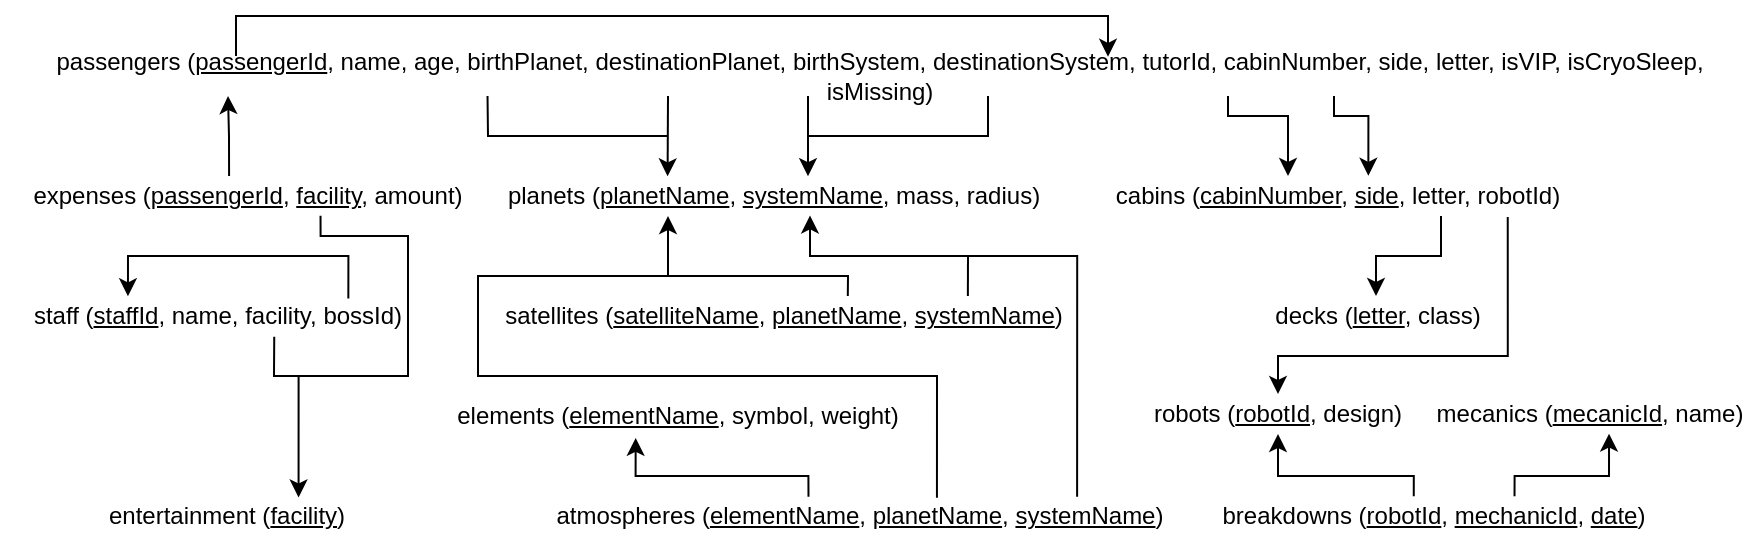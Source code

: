 <mxfile version="25.0.1">
  <diagram name="Página-1" id="LN__NtaQAvIcK_41Btqv">
    <mxGraphModel dx="1000" dy="531" grid="0" gridSize="10" guides="1" tooltips="1" connect="1" arrows="1" fold="1" page="1" pageScale="1" pageWidth="1169" pageHeight="827" math="0" shadow="0">
      <root>
        <mxCell id="0" />
        <mxCell id="1" parent="0" />
        <mxCell id="QbwkD_adUcaZPoGNNJoF-2" value="robots (&lt;u&gt;robotId&lt;/u&gt;, design)" style="text;html=1;align=center;verticalAlign=middle;whiteSpace=wrap;rounded=0;" vertex="1" parent="1">
          <mxGeometry x="720" y="389" width="130" height="20" as="geometry" />
        </mxCell>
        <mxCell id="QbwkD_adUcaZPoGNNJoF-95" style="edgeStyle=orthogonalEdgeStyle;rounded=0;orthogonalLoop=1;jettySize=auto;html=1;exitX=0.5;exitY=1;exitDx=0;exitDy=0;entryX=0.69;entryY=0.006;entryDx=0;entryDy=0;entryPerimeter=0;" edge="1" parent="1">
          <mxGeometry relative="1" as="geometry">
            <mxPoint x="550" y="240" as="sourcePoint" />
            <mxPoint x="550.2" y="280.12" as="targetPoint" />
            <Array as="points">
              <mxPoint x="550" y="280" />
            </Array>
          </mxGeometry>
        </mxCell>
        <mxCell id="QbwkD_adUcaZPoGNNJoF-5" value="passengers (&lt;u&gt;passengerId&lt;/u&gt;, name, age, birthPlanet, destinationPlanet, birthSystem, destinationSystem, tutorId, cabinNumber, side, letter, isVIP, isCryoSleep, isMissing)" style="text;html=1;align=center;verticalAlign=middle;whiteSpace=wrap;rounded=0;" vertex="1" parent="1">
          <mxGeometry x="146" y="220" width="880" height="20" as="geometry" />
        </mxCell>
        <mxCell id="QbwkD_adUcaZPoGNNJoF-77" style="edgeStyle=orthogonalEdgeStyle;rounded=0;orthogonalLoop=1;jettySize=auto;html=1;exitX=0.869;exitY=1.028;exitDx=0;exitDy=0;entryX=0.5;entryY=0;entryDx=0;entryDy=0;exitPerimeter=0;" edge="1" parent="1" source="QbwkD_adUcaZPoGNNJoF-6" target="QbwkD_adUcaZPoGNNJoF-2">
          <mxGeometry relative="1" as="geometry">
            <Array as="points">
              <mxPoint x="900" y="370" />
              <mxPoint x="785" y="370" />
            </Array>
          </mxGeometry>
        </mxCell>
        <mxCell id="QbwkD_adUcaZPoGNNJoF-115" style="edgeStyle=orthogonalEdgeStyle;rounded=0;orthogonalLoop=1;jettySize=auto;html=1;exitX=0.75;exitY=1;exitDx=0;exitDy=0;entryX=0.492;entryY=-0.001;entryDx=0;entryDy=0;entryPerimeter=0;" edge="1" parent="1" target="QbwkD_adUcaZPoGNNJoF-114">
          <mxGeometry relative="1" as="geometry">
            <mxPoint x="866.5" y="300" as="sourcePoint" />
            <mxPoint x="834.0" y="330" as="targetPoint" />
            <Array as="points">
              <mxPoint x="867" y="320" />
              <mxPoint x="834" y="320" />
              <mxPoint x="834" y="340" />
            </Array>
          </mxGeometry>
        </mxCell>
        <mxCell id="QbwkD_adUcaZPoGNNJoF-6" value="cabins (&lt;u&gt;cabinNumber&lt;/u&gt;, &lt;u&gt;side&lt;/u&gt;, letter, robotId)" style="text;html=1;align=center;verticalAlign=middle;whiteSpace=wrap;rounded=0;" vertex="1" parent="1">
          <mxGeometry x="700" y="280" width="230" height="20" as="geometry" />
        </mxCell>
        <mxCell id="QbwkD_adUcaZPoGNNJoF-71" style="edgeStyle=orthogonalEdgeStyle;rounded=0;orthogonalLoop=1;jettySize=auto;html=1;exitX=0.618;exitY=0.045;exitDx=0;exitDy=0;exitPerimeter=0;" edge="1" parent="1" source="QbwkD_adUcaZPoGNNJoF-19" target="QbwkD_adUcaZPoGNNJoF-84">
          <mxGeometry relative="1" as="geometry">
            <mxPoint x="465" y="310" as="targetPoint" />
            <Array as="points">
              <mxPoint x="614" y="380" />
              <mxPoint x="385" y="380" />
              <mxPoint x="385" y="330" />
              <mxPoint x="480" y="330" />
            </Array>
          </mxGeometry>
        </mxCell>
        <mxCell id="QbwkD_adUcaZPoGNNJoF-93" style="edgeStyle=orthogonalEdgeStyle;rounded=0;orthogonalLoop=1;jettySize=auto;html=1;exitX=0.833;exitY=0.021;exitDx=0;exitDy=0;entryX=0.565;entryY=0.985;entryDx=0;entryDy=0;entryPerimeter=0;exitPerimeter=0;" edge="1" parent="1" source="QbwkD_adUcaZPoGNNJoF-19" target="QbwkD_adUcaZPoGNNJoF-84">
          <mxGeometry relative="1" as="geometry">
            <Array as="points">
              <mxPoint x="685" y="320" />
              <mxPoint x="551" y="320" />
              <mxPoint x="551" y="300" />
            </Array>
          </mxGeometry>
        </mxCell>
        <mxCell id="QbwkD_adUcaZPoGNNJoF-19" value="atmospheres (&lt;u&gt;elementName&lt;/u&gt;, &lt;u&gt;planetName&lt;/u&gt;, &lt;u&gt;systemName&lt;/u&gt;)" style="text;html=1;align=center;verticalAlign=middle;whiteSpace=wrap;rounded=0;" vertex="1" parent="1">
          <mxGeometry x="413" y="440" width="326" height="20" as="geometry" />
        </mxCell>
        <mxCell id="QbwkD_adUcaZPoGNNJoF-39" value="mecanics (&lt;u&gt;mecanicId&lt;/u&gt;, name)" style="text;html=1;align=center;verticalAlign=middle;whiteSpace=wrap;rounded=0;" vertex="1" parent="1">
          <mxGeometry x="856" y="389" width="170" height="20" as="geometry" />
        </mxCell>
        <mxCell id="QbwkD_adUcaZPoGNNJoF-78" style="edgeStyle=orthogonalEdgeStyle;rounded=0;orthogonalLoop=1;jettySize=auto;html=1;exitX=0.454;exitY=0.008;exitDx=0;exitDy=0;entryX=0.5;entryY=1;entryDx=0;entryDy=0;exitPerimeter=0;" edge="1" parent="1" source="QbwkD_adUcaZPoGNNJoF-40" target="QbwkD_adUcaZPoGNNJoF-2">
          <mxGeometry relative="1" as="geometry">
            <Array as="points">
              <mxPoint x="853" y="430" />
              <mxPoint x="785" y="430" />
            </Array>
          </mxGeometry>
        </mxCell>
        <mxCell id="QbwkD_adUcaZPoGNNJoF-79" style="edgeStyle=orthogonalEdgeStyle;rounded=0;orthogonalLoop=1;jettySize=auto;html=1;exitX=0.683;exitY=0.008;exitDx=0;exitDy=0;exitPerimeter=0;entryX=0.556;entryY=0.991;entryDx=0;entryDy=0;entryPerimeter=0;" edge="1" parent="1" source="QbwkD_adUcaZPoGNNJoF-40" target="QbwkD_adUcaZPoGNNJoF-39">
          <mxGeometry relative="1" as="geometry">
            <mxPoint x="950" y="420" as="targetPoint" />
            <Array as="points">
              <mxPoint x="903" y="430" />
              <mxPoint x="950" y="430" />
            </Array>
          </mxGeometry>
        </mxCell>
        <mxCell id="QbwkD_adUcaZPoGNNJoF-40" value="breakdowns (&lt;u&gt;robotId&lt;/u&gt;, &lt;u&gt;mechanicId&lt;/u&gt;, &lt;u&gt;date&lt;/u&gt;)" style="text;html=1;align=center;verticalAlign=middle;whiteSpace=wrap;rounded=0;" vertex="1" parent="1">
          <mxGeometry x="753" y="440" width="220" height="20" as="geometry" />
        </mxCell>
        <mxCell id="QbwkD_adUcaZPoGNNJoF-64" value="entertainment (&lt;u&gt;facility&lt;/u&gt;)" style="text;html=1;align=center;verticalAlign=middle;whiteSpace=wrap;rounded=0;" vertex="1" parent="1">
          <mxGeometry x="193.5" y="440" width="130.5" height="20" as="geometry" />
        </mxCell>
        <mxCell id="QbwkD_adUcaZPoGNNJoF-68" style="edgeStyle=orthogonalEdgeStyle;rounded=0;orthogonalLoop=1;jettySize=auto;html=1;exitX=0.683;exitY=0.996;exitDx=0;exitDy=0;exitPerimeter=0;entryX=0.78;entryY=0.036;entryDx=0;entryDy=0;entryPerimeter=0;" edge="1" parent="1" target="QbwkD_adUcaZPoGNNJoF-64">
          <mxGeometry relative="1" as="geometry">
            <mxPoint x="306.26" y="299.92" as="sourcePoint" />
            <mxPoint x="296" y="410" as="targetPoint" />
            <Array as="points">
              <mxPoint x="306" y="310" />
              <mxPoint x="350" y="310" />
              <mxPoint x="350" y="380" />
              <mxPoint x="295" y="380" />
            </Array>
          </mxGeometry>
        </mxCell>
        <mxCell id="QbwkD_adUcaZPoGNNJoF-66" value="expenses (&lt;u&gt;passengerId&lt;/u&gt;, &lt;u&gt;facility&lt;/u&gt;, amount)" style="text;html=1;align=center;verticalAlign=middle;whiteSpace=wrap;rounded=0;" vertex="1" parent="1">
          <mxGeometry x="160" y="280" width="220" height="20" as="geometry" />
        </mxCell>
        <mxCell id="QbwkD_adUcaZPoGNNJoF-67" style="edgeStyle=orthogonalEdgeStyle;rounded=0;orthogonalLoop=1;jettySize=auto;html=1;exitX=0.457;exitY=-0.002;exitDx=0;exitDy=0;exitPerimeter=0;" edge="1" parent="1" source="QbwkD_adUcaZPoGNNJoF-66">
          <mxGeometry relative="1" as="geometry">
            <mxPoint x="281" y="290" as="sourcePoint" />
            <mxPoint x="260" y="240" as="targetPoint" />
            <Array as="points">
              <mxPoint x="261" y="260" />
              <mxPoint x="260" y="260" />
            </Array>
          </mxGeometry>
        </mxCell>
        <mxCell id="QbwkD_adUcaZPoGNNJoF-70" style="edgeStyle=orthogonalEdgeStyle;rounded=0;orthogonalLoop=1;jettySize=auto;html=1;exitX=0.843;exitY=0.062;exitDx=0;exitDy=0;exitPerimeter=0;entryX=0.263;entryY=0.008;entryDx=0;entryDy=0;entryPerimeter=0;" edge="1" parent="1" source="QbwkD_adUcaZPoGNNJoF-83" target="QbwkD_adUcaZPoGNNJoF-83">
          <mxGeometry relative="1" as="geometry">
            <mxPoint x="320" y="330" as="sourcePoint" />
            <mxPoint x="210" y="330" as="targetPoint" />
            <Array as="points">
              <mxPoint x="320" y="320" />
              <mxPoint x="210" y="320" />
            </Array>
          </mxGeometry>
        </mxCell>
        <mxCell id="QbwkD_adUcaZPoGNNJoF-80" style="edgeStyle=orthogonalEdgeStyle;rounded=0;orthogonalLoop=1;jettySize=auto;html=1;entryX=0.63;entryY=0.022;entryDx=0;entryDy=0;entryPerimeter=0;" edge="1" parent="1" target="QbwkD_adUcaZPoGNNJoF-5">
          <mxGeometry relative="1" as="geometry">
            <mxPoint x="264" y="220" as="sourcePoint" />
            <Array as="points">
              <mxPoint x="264" y="200" />
              <mxPoint x="700" y="200" />
              <mxPoint x="700" y="220" />
            </Array>
          </mxGeometry>
        </mxCell>
        <mxCell id="QbwkD_adUcaZPoGNNJoF-83" value="staff (&lt;u&gt;staffId&lt;/u&gt;, name, facility, bossId)" style="text;html=1;align=center;verticalAlign=middle;whiteSpace=wrap;rounded=0;" vertex="1" parent="1">
          <mxGeometry x="160" y="340" width="190" height="20" as="geometry" />
        </mxCell>
        <mxCell id="QbwkD_adUcaZPoGNNJoF-84" value="planets (&lt;u&gt;planetName&lt;/u&gt;, &lt;u&gt;systemName&lt;/u&gt;, mass, radius)" style="text;html=1;align=center;verticalAlign=middle;whiteSpace=wrap;rounded=0;" vertex="1" parent="1">
          <mxGeometry x="393" y="280" width="280" height="20" as="geometry" />
        </mxCell>
        <mxCell id="QbwkD_adUcaZPoGNNJoF-87" value="elements (&lt;u&gt;elementName&lt;/u&gt;, symbol, weight)" style="text;html=1;align=center;verticalAlign=middle;whiteSpace=wrap;rounded=0;" vertex="1" parent="1">
          <mxGeometry x="370" y="390" width="230" height="20" as="geometry" />
        </mxCell>
        <mxCell id="QbwkD_adUcaZPoGNNJoF-88" style="edgeStyle=orthogonalEdgeStyle;rounded=0;orthogonalLoop=1;jettySize=auto;html=1;entryX=0.408;entryY=1.047;entryDx=0;entryDy=0;entryPerimeter=0;exitX=0.421;exitY=0.021;exitDx=0;exitDy=0;exitPerimeter=0;" edge="1" parent="1" source="QbwkD_adUcaZPoGNNJoF-19" target="QbwkD_adUcaZPoGNNJoF-87">
          <mxGeometry relative="1" as="geometry">
            <mxPoint x="550" y="430" as="sourcePoint" />
            <mxPoint x="475" y="510" as="targetPoint" />
            <Array as="points">
              <mxPoint x="550" y="430" />
              <mxPoint x="464" y="430" />
            </Array>
          </mxGeometry>
        </mxCell>
        <mxCell id="QbwkD_adUcaZPoGNNJoF-96" style="edgeStyle=orthogonalEdgeStyle;rounded=0;orthogonalLoop=1;jettySize=auto;html=1;entryX=0.31;entryY=0.008;entryDx=0;entryDy=0;entryPerimeter=0;" edge="1" parent="1" target="QbwkD_adUcaZPoGNNJoF-84">
          <mxGeometry relative="1" as="geometry">
            <mxPoint x="480" y="240" as="sourcePoint" />
            <mxPoint x="430.0" y="280" as="targetPoint" />
            <Array as="points">
              <mxPoint x="480" y="240" />
            </Array>
          </mxGeometry>
        </mxCell>
        <mxCell id="QbwkD_adUcaZPoGNNJoF-98" style="edgeStyle=orthogonalEdgeStyle;rounded=0;orthogonalLoop=1;jettySize=auto;html=1;entryX=0.566;entryY=-0.006;entryDx=0;entryDy=0;entryPerimeter=0;" edge="1" parent="1" target="QbwkD_adUcaZPoGNNJoF-6">
          <mxGeometry relative="1" as="geometry">
            <mxPoint x="813" y="240" as="sourcePoint" />
            <mxPoint x="863" y="280" as="targetPoint" />
            <Array as="points">
              <mxPoint x="813" y="250" />
              <mxPoint x="830" y="250" />
            </Array>
          </mxGeometry>
        </mxCell>
        <mxCell id="QbwkD_adUcaZPoGNNJoF-99" style="edgeStyle=orthogonalEdgeStyle;rounded=0;orthogonalLoop=1;jettySize=auto;html=1;" edge="1" parent="1">
          <mxGeometry relative="1" as="geometry">
            <mxPoint x="760" y="240" as="sourcePoint" />
            <mxPoint x="790" y="280" as="targetPoint" />
            <Array as="points">
              <mxPoint x="760" y="250" />
              <mxPoint x="790" y="250" />
            </Array>
          </mxGeometry>
        </mxCell>
        <mxCell id="QbwkD_adUcaZPoGNNJoF-109" value="" style="endArrow=none;html=1;rounded=0;entryX=0.277;entryY=1;entryDx=0;entryDy=0;entryPerimeter=0;" edge="1" parent="1" target="QbwkD_adUcaZPoGNNJoF-5">
          <mxGeometry width="50" height="50" relative="1" as="geometry">
            <mxPoint x="480" y="260" as="sourcePoint" />
            <mxPoint x="413" y="240" as="targetPoint" />
            <Array as="points">
              <mxPoint x="430" y="260" />
              <mxPoint x="390" y="260" />
            </Array>
          </mxGeometry>
        </mxCell>
        <mxCell id="QbwkD_adUcaZPoGNNJoF-110" value="" style="endArrow=none;html=1;rounded=0;entryX=0.277;entryY=1;entryDx=0;entryDy=0;entryPerimeter=0;" edge="1" parent="1">
          <mxGeometry width="50" height="50" relative="1" as="geometry">
            <mxPoint x="550" y="260" as="sourcePoint" />
            <mxPoint x="640" y="240" as="targetPoint" />
            <Array as="points">
              <mxPoint x="640" y="260" />
            </Array>
          </mxGeometry>
        </mxCell>
        <mxCell id="QbwkD_adUcaZPoGNNJoF-111" value="" style="endArrow=none;html=1;rounded=0;exitX=0.817;exitY=0;exitDx=0;exitDy=0;exitPerimeter=0;" edge="1" parent="1" source="QbwkD_adUcaZPoGNNJoF-86">
          <mxGeometry width="50" height="50" relative="1" as="geometry">
            <mxPoint x="630" y="350" as="sourcePoint" />
            <mxPoint x="630" y="320" as="targetPoint" />
            <Array as="points" />
          </mxGeometry>
        </mxCell>
        <mxCell id="QbwkD_adUcaZPoGNNJoF-113" value="" style="endArrow=none;html=1;rounded=0;exitX=0.61;exitY=0;exitDx=0;exitDy=0;exitPerimeter=0;" edge="1" parent="1" source="QbwkD_adUcaZPoGNNJoF-86">
          <mxGeometry width="50" height="50" relative="1" as="geometry">
            <mxPoint x="570" y="330" as="sourcePoint" />
            <mxPoint x="480" y="330" as="targetPoint" />
            <Array as="points">
              <mxPoint x="570" y="330" />
              <mxPoint x="540" y="330" />
              <mxPoint x="480" y="330" />
            </Array>
          </mxGeometry>
        </mxCell>
        <mxCell id="QbwkD_adUcaZPoGNNJoF-86" value="satellites (&lt;u&gt;satelliteName&lt;/u&gt;, &lt;u&gt;planetName&lt;/u&gt;, &lt;u&gt;systemName&lt;/u&gt;)" style="text;html=1;align=center;verticalAlign=middle;whiteSpace=wrap;rounded=0;" vertex="1" parent="1">
          <mxGeometry x="393" y="340" width="290" height="20" as="geometry" />
        </mxCell>
        <mxCell id="QbwkD_adUcaZPoGNNJoF-114" value="decks (&lt;u&gt;letter&lt;/u&gt;,&amp;nbsp;class)" style="text;html=1;align=center;verticalAlign=middle;whiteSpace=wrap;rounded=0;" vertex="1" parent="1">
          <mxGeometry x="780" y="340" width="110" height="20" as="geometry" />
        </mxCell>
        <mxCell id="QbwkD_adUcaZPoGNNJoF-117" value="" style="endArrow=none;html=1;rounded=0;exitX=0.648;exitY=1.021;exitDx=0;exitDy=0;exitPerimeter=0;" edge="1" parent="1" source="QbwkD_adUcaZPoGNNJoF-83">
          <mxGeometry width="50" height="50" relative="1" as="geometry">
            <mxPoint x="240" y="430" as="sourcePoint" />
            <mxPoint x="300" y="380" as="targetPoint" />
            <Array as="points">
              <mxPoint x="283" y="380" />
            </Array>
          </mxGeometry>
        </mxCell>
      </root>
    </mxGraphModel>
  </diagram>
</mxfile>
